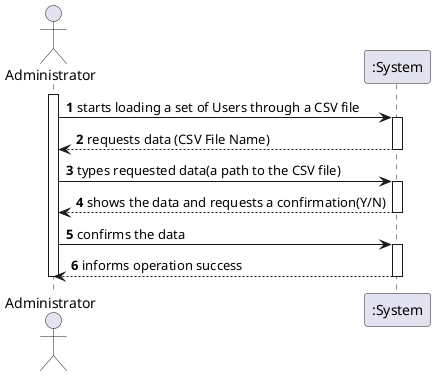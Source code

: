 @startuml
autonumber
actor "Administrator" as adm

activate adm
adm -> ":System" : starts loading a set of Users through a CSV file
activate ":System"
":System" --> adm : requests data (CSV File Name)
deactivate ":System"

adm -> ":System" : types requested data(a path to the CSV file)
activate ":System"
":System" --> adm : shows the data and requests a confirmation(Y/N)
deactivate ":System"

adm -> ":System" : confirms the data
activate ":System"
":System" --> adm : informs operation success
deactivate ":System"

deactivate adm

@enduml